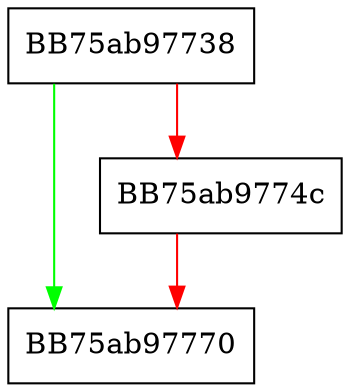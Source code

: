 digraph clear {
  node [shape="box"];
  graph [splines=ortho];
  BB75ab97738 -> BB75ab97770 [color="green"];
  BB75ab97738 -> BB75ab9774c [color="red"];
  BB75ab9774c -> BB75ab97770 [color="red"];
}